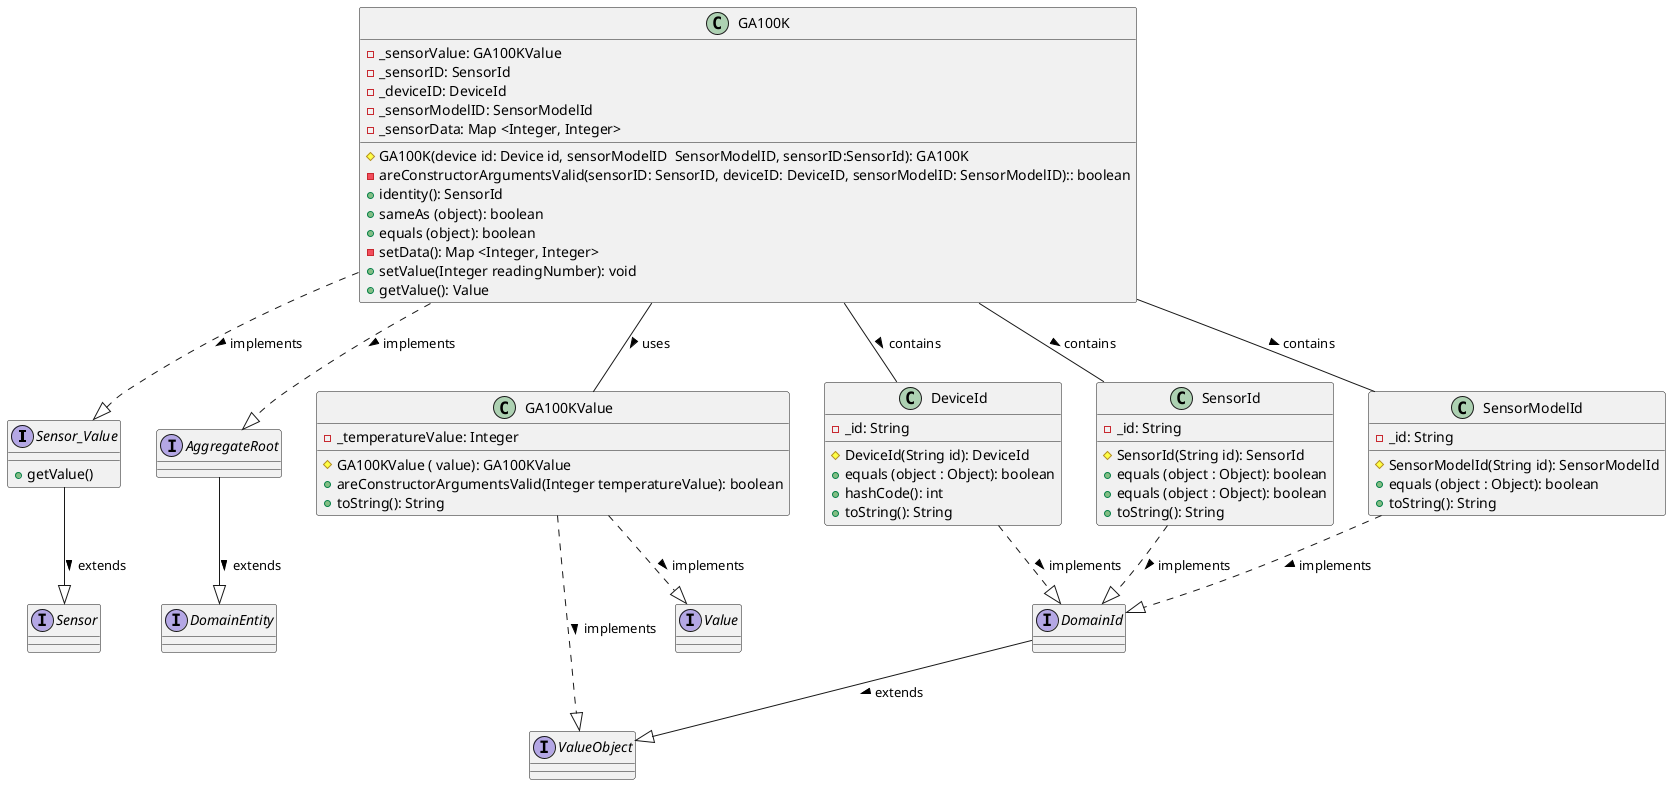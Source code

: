 @startuml
Sensor_Value --|> Sensor : extends >
DomainId --|> ValueObject : extends >
GA100K ..|> Sensor_Value : implements >
GA100K ..|> AggregateRoot : implements >
GA100KValue ..|> ValueObject : implements >
GA100KValue ..|> Value : implements >
DeviceId ..|> DomainId : implements >
SensorId ..|> DomainId : implements >
SensorModelId ..|> DomainId : implements >
GA100K -- GA100KValue : uses >
GA100K -- DeviceId : contains >
GA100K -- SensorId : contains >
GA100K -- SensorModelId : contains >
AggregateRoot --|> DomainEntity : extends >

interface DomainEntity{
}

interface ValueObject{
}

interface DomainId {
}

interface Sensor{
}

interface Sensor_Value{
+ getValue()
}

interface AggregateRoot{
}

interface Value{
}

class GA100K{
- _sensorValue: GA100KValue
- _sensorID: SensorId
- _deviceID: DeviceId
- _sensorModelID: SensorModelId
- _sensorData: Map <Integer, Integer>

# GA100K(device id: Device id, sensorModelID  SensorModelID, sensorID:SensorId): GA100K
- areConstructorArgumentsValid(sensorID: SensorID, deviceID: DeviceID, sensorModelID: SensorModelID):: boolean
+ identity(): SensorId
+ sameAs (object): boolean
+ equals (object): boolean
- setData(): Map <Integer, Integer>
+ setValue(Integer readingNumber): void
+ getValue(): Value
}


class GA100KValue {

- _temperatureValue: Integer
# GA100KValue ( value): GA100KValue
+ areConstructorArgumentsValid(Integer temperatureValue): boolean
+ toString(): String
}

class DeviceId{
- _id: String
# DeviceId(String id): DeviceId
+ equals (object : Object): boolean
+ hashCode(): int
+ toString(): String
}

class SensorModelId{
- _id: String
# SensorModelId(String id): SensorModelId
+ equals (object : Object): boolean
+ toString(): String
}

class SensorId{
- _id: String
# SensorId(String id): SensorId
+ equals (object : Object): boolean
+ equals (object : Object): boolean
+ toString(): String
}


@enduml